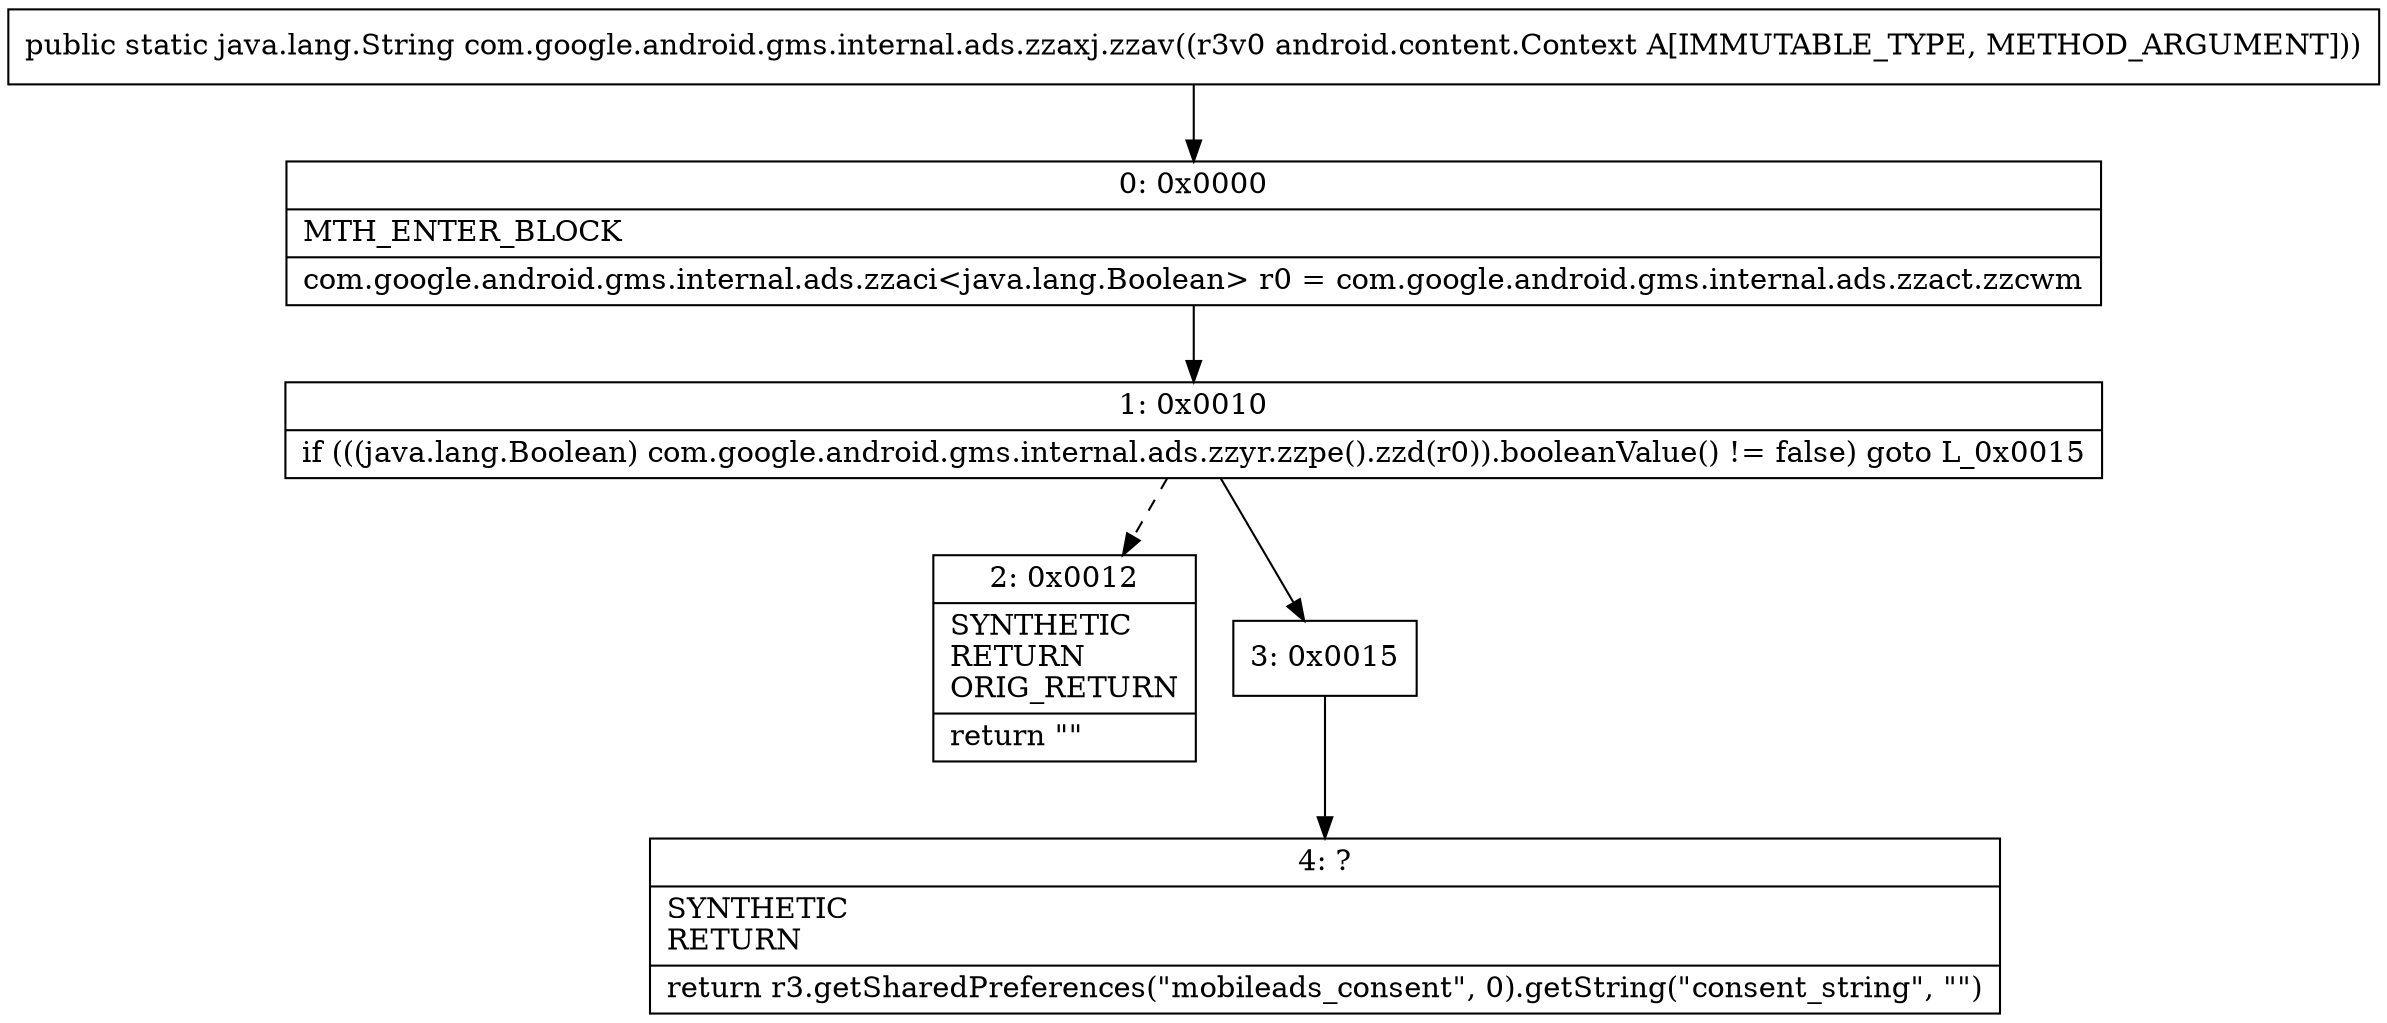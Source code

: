 digraph "CFG forcom.google.android.gms.internal.ads.zzaxj.zzav(Landroid\/content\/Context;)Ljava\/lang\/String;" {
Node_0 [shape=record,label="{0\:\ 0x0000|MTH_ENTER_BLOCK\l|com.google.android.gms.internal.ads.zzaci\<java.lang.Boolean\> r0 = com.google.android.gms.internal.ads.zzact.zzcwm\l}"];
Node_1 [shape=record,label="{1\:\ 0x0010|if (((java.lang.Boolean) com.google.android.gms.internal.ads.zzyr.zzpe().zzd(r0)).booleanValue() != false) goto L_0x0015\l}"];
Node_2 [shape=record,label="{2\:\ 0x0012|SYNTHETIC\lRETURN\lORIG_RETURN\l|return \"\"\l}"];
Node_3 [shape=record,label="{3\:\ 0x0015}"];
Node_4 [shape=record,label="{4\:\ ?|SYNTHETIC\lRETURN\l|return r3.getSharedPreferences(\"mobileads_consent\", 0).getString(\"consent_string\", \"\")\l}"];
MethodNode[shape=record,label="{public static java.lang.String com.google.android.gms.internal.ads.zzaxj.zzav((r3v0 android.content.Context A[IMMUTABLE_TYPE, METHOD_ARGUMENT])) }"];
MethodNode -> Node_0;
Node_0 -> Node_1;
Node_1 -> Node_2[style=dashed];
Node_1 -> Node_3;
Node_3 -> Node_4;
}

